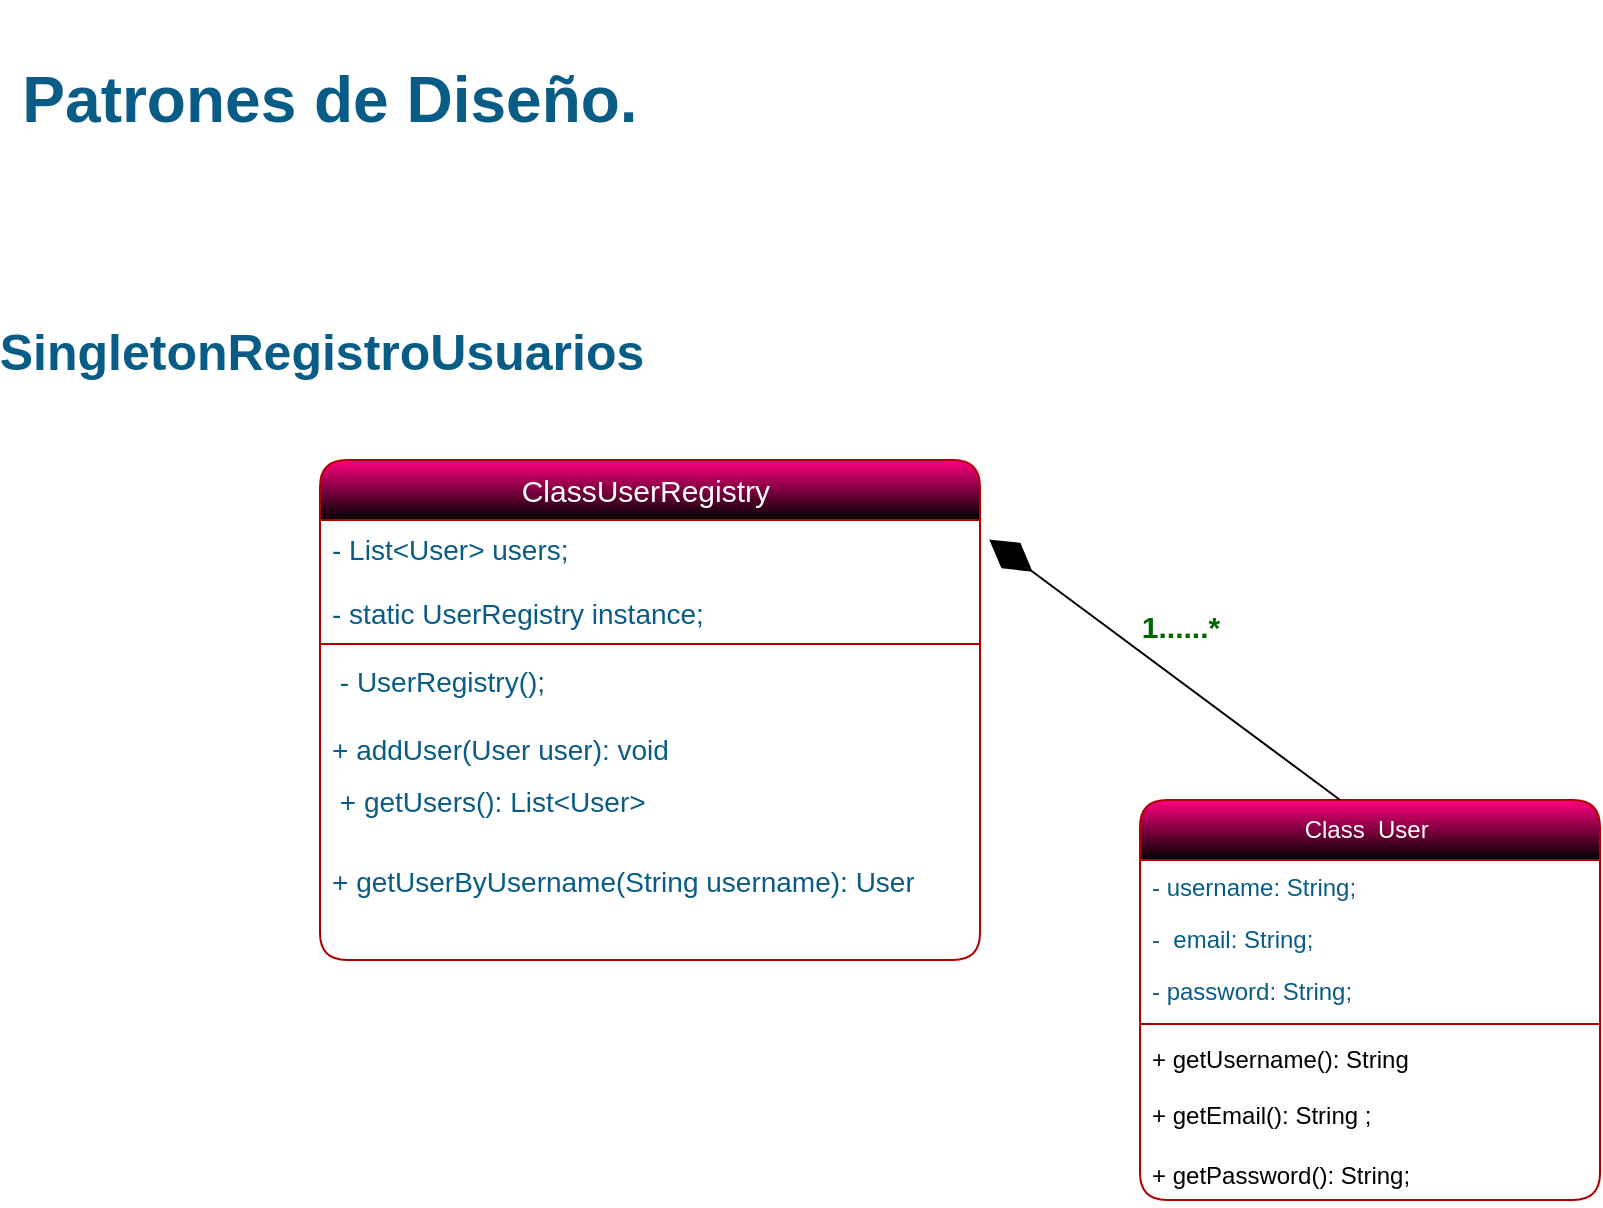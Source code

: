 <mxfile version="21.7.2" type="github">
  <diagram name="Página-1" id="xAp5_nIOidXn7bsCaXmw">
    <mxGraphModel dx="1222" dy="601" grid="1" gridSize="10" guides="1" tooltips="1" connect="1" arrows="1" fold="1" page="1" pageScale="1" pageWidth="980" pageHeight="1390" background="#ffffff" math="0" shadow="0">
      <root>
        <mxCell id="0" />
        <mxCell id="1" parent="0" />
        <mxCell id="Cq4Px8_UaJGYftp4jB81-1" value="&lt;b&gt;&lt;font style=&quot;font-size: 32px;&quot;&gt;Patrones de Diseño.&lt;/font&gt;&lt;/b&gt;" style="text;html=1;strokeColor=none;fillColor=none;align=center;verticalAlign=middle;whiteSpace=wrap;rounded=1;labelBackgroundColor=none;fontColor=#095C86;" parent="1" vertex="1">
          <mxGeometry width="330" height="100" as="geometry" />
        </mxCell>
        <mxCell id="Cq4Px8_UaJGYftp4jB81-2" value="&lt;b&gt;&lt;font style=&quot;font-size: 25px;&quot;&gt;SingletonRegistroUsuarios&lt;/font&gt;&lt;/b&gt;" style="text;html=1;strokeColor=none;fillColor=none;align=center;verticalAlign=middle;whiteSpace=wrap;rounded=1;labelBackgroundColor=none;fontColor=#095C86;" parent="1" vertex="1">
          <mxGeometry x="131" y="160" width="60" height="30" as="geometry" />
        </mxCell>
        <mxCell id="Cq4Px8_UaJGYftp4jB81-3" value="&lt;font style=&quot;font-size: 15px;&quot;&gt;ClassUserRegistry&amp;nbsp;&lt;/font&gt;" style="swimlane;fontStyle=0;childLayout=stackLayout;horizontal=1;startSize=30;fillColor=#FF0080;horizontalStack=0;resizeParent=1;resizeParentMax=0;resizeLast=0;collapsible=1;marginBottom=0;whiteSpace=wrap;html=1;labelBackgroundColor=none;strokeColor=#B20000;rounded=1;labelBorderColor=none;fontColor=#ffffff;gradientColor=default;" parent="1" vertex="1">
          <mxGeometry x="160" y="230" width="330" height="250" as="geometry" />
        </mxCell>
        <mxCell id="Cq4Px8_UaJGYftp4jB81-4" value="&lt;font style=&quot;font-size: 14px;&quot;&gt;- List&amp;lt;User&amp;gt; users;&lt;/font&gt;" style="text;strokeColor=none;fillColor=none;align=left;verticalAlign=top;spacingLeft=4;spacingRight=4;overflow=hidden;rotatable=0;points=[[0,0.5],[1,0.5]];portConstraint=eastwest;whiteSpace=wrap;html=1;labelBackgroundColor=none;fontColor=#095C86;rounded=1;" parent="Cq4Px8_UaJGYftp4jB81-3" vertex="1">
          <mxGeometry y="30" width="330" height="32" as="geometry" />
        </mxCell>
        <mxCell id="Cq4Px8_UaJGYftp4jB81-5" value="&lt;font style=&quot;font-size: 14px;&quot;&gt;- static UserRegistry instance;&lt;/font&gt;" style="text;strokeColor=none;fillColor=none;align=left;verticalAlign=top;spacingLeft=4;spacingRight=4;overflow=hidden;rotatable=0;points=[[0,0.5],[1,0.5]];portConstraint=eastwest;whiteSpace=wrap;html=1;labelBackgroundColor=none;fontColor=#095C86;rounded=1;" parent="Cq4Px8_UaJGYftp4jB81-3" vertex="1">
          <mxGeometry y="62" width="330" height="26" as="geometry" />
        </mxCell>
        <mxCell id="Cq4Px8_UaJGYftp4jB81-18" value="" style="line;strokeWidth=1;fillColor=none;align=left;verticalAlign=middle;spacingTop=-1;spacingLeft=3;spacingRight=3;rotatable=0;labelPosition=right;points=[];portConstraint=eastwest;strokeColor=inherit;fontColor=#095C86;" parent="Cq4Px8_UaJGYftp4jB81-3" vertex="1">
          <mxGeometry y="88" width="330" height="8" as="geometry" />
        </mxCell>
        <mxCell id="Cq4Px8_UaJGYftp4jB81-6" value="&lt;font style=&quot;font-size: 14px;&quot;&gt;&amp;nbsp;- UserRegistry();&amp;nbsp;&lt;/font&gt;" style="text;strokeColor=none;fillColor=none;align=left;verticalAlign=top;spacingLeft=4;spacingRight=4;overflow=hidden;rotatable=0;points=[[0,0.5],[1,0.5]];portConstraint=eastwest;whiteSpace=wrap;html=1;labelBackgroundColor=none;fontColor=#095C86;rounded=1;" parent="Cq4Px8_UaJGYftp4jB81-3" vertex="1">
          <mxGeometry y="96" width="330" height="34" as="geometry" />
        </mxCell>
        <mxCell id="Cq4Px8_UaJGYftp4jB81-17" value="&lt;font style=&quot;font-size: 14px;&quot;&gt;+ addUser(User user): void&amp;nbsp; &amp;nbsp;&lt;/font&gt;" style="text;strokeColor=none;fillColor=none;align=left;verticalAlign=top;spacingLeft=4;spacingRight=4;overflow=hidden;rotatable=0;points=[[0,0.5],[1,0.5]];portConstraint=eastwest;whiteSpace=wrap;html=1;fontColor=#095C86;" parent="Cq4Px8_UaJGYftp4jB81-3" vertex="1">
          <mxGeometry y="130" width="330" height="26" as="geometry" />
        </mxCell>
        <mxCell id="Cq4Px8_UaJGYftp4jB81-13" value="&lt;font style=&quot;font-size: 14px;&quot;&gt;&amp;nbsp;+ getUsers(): List&amp;lt;User&amp;gt;&amp;nbsp;&amp;nbsp;&lt;/font&gt;" style="text;strokeColor=none;fillColor=none;align=left;verticalAlign=top;spacingLeft=4;spacingRight=4;overflow=hidden;rotatable=0;points=[[0,0.5],[1,0.5]];portConstraint=eastwest;whiteSpace=wrap;html=1;fontColor=#095C86;" parent="Cq4Px8_UaJGYftp4jB81-3" vertex="1">
          <mxGeometry y="156" width="330" height="40" as="geometry" />
        </mxCell>
        <mxCell id="5McXpnzCs9Zyg0v3NXpM-1" value="&lt;font color=&quot;#095c86&quot; style=&quot;font-size: 14px;&quot;&gt;+ getUserByUsername(String username): User&lt;/font&gt;" style="text;strokeColor=none;fillColor=none;align=left;verticalAlign=top;spacingLeft=4;spacingRight=4;overflow=hidden;rotatable=0;points=[[0,0.5],[1,0.5]];portConstraint=eastwest;whiteSpace=wrap;html=1;" vertex="1" parent="Cq4Px8_UaJGYftp4jB81-3">
          <mxGeometry y="196" width="330" height="54" as="geometry" />
        </mxCell>
        <mxCell id="Cq4Px8_UaJGYftp4jB81-8" value="Class&amp;nbsp;&amp;nbsp;User&amp;nbsp;" style="swimlane;fontStyle=0;childLayout=stackLayout;horizontal=1;startSize=30;fillColor=#FF0080;horizontalStack=0;resizeParent=1;resizeParentMax=0;resizeLast=0;collapsible=1;marginBottom=0;whiteSpace=wrap;html=1;labelBackgroundColor=none;strokeColor=#B20000;fontColor=#ffffff;rounded=1;gradientColor=default;" parent="1" vertex="1">
          <mxGeometry x="570" y="400" width="230" height="200" as="geometry" />
        </mxCell>
        <mxCell id="Cq4Px8_UaJGYftp4jB81-9" value="- username: String;" style="text;strokeColor=none;fillColor=none;align=left;verticalAlign=top;spacingLeft=4;spacingRight=4;overflow=hidden;rotatable=0;points=[[0,0.5],[1,0.5]];portConstraint=eastwest;whiteSpace=wrap;html=1;labelBackgroundColor=none;fontColor=#095C86;rounded=1;" parent="Cq4Px8_UaJGYftp4jB81-8" vertex="1">
          <mxGeometry y="30" width="230" height="26" as="geometry" />
        </mxCell>
        <mxCell id="Cq4Px8_UaJGYftp4jB81-10" value="-&amp;nbsp; email: String;" style="text;strokeColor=none;fillColor=none;align=left;verticalAlign=top;spacingLeft=4;spacingRight=4;overflow=hidden;rotatable=0;points=[[0,0.5],[1,0.5]];portConstraint=eastwest;whiteSpace=wrap;html=1;labelBackgroundColor=none;fontColor=#095C86;rounded=1;" parent="Cq4Px8_UaJGYftp4jB81-8" vertex="1">
          <mxGeometry y="56" width="230" height="26" as="geometry" />
        </mxCell>
        <mxCell id="Cq4Px8_UaJGYftp4jB81-11" value="- password: String;" style="text;strokeColor=none;fillColor=none;align=left;verticalAlign=top;spacingLeft=4;spacingRight=4;overflow=hidden;rotatable=0;points=[[0,0.5],[1,0.5]];portConstraint=eastwest;whiteSpace=wrap;html=1;labelBackgroundColor=none;fontColor=#095C86;rounded=1;" parent="Cq4Px8_UaJGYftp4jB81-8" vertex="1">
          <mxGeometry y="82" width="230" height="26" as="geometry" />
        </mxCell>
        <mxCell id="5McXpnzCs9Zyg0v3NXpM-3" value="" style="line;strokeWidth=1;fillColor=none;align=left;verticalAlign=middle;spacingTop=-1;spacingLeft=3;spacingRight=3;rotatable=0;labelPosition=right;points=[];portConstraint=eastwest;strokeColor=inherit;" vertex="1" parent="Cq4Px8_UaJGYftp4jB81-8">
          <mxGeometry y="108" width="230" height="8" as="geometry" />
        </mxCell>
        <mxCell id="5McXpnzCs9Zyg0v3NXpM-2" value="+ getUsername(): String" style="text;strokeColor=none;fillColor=none;align=left;verticalAlign=top;spacingLeft=4;spacingRight=4;overflow=hidden;rotatable=0;points=[[0,0.5],[1,0.5]];portConstraint=eastwest;whiteSpace=wrap;html=1;" vertex="1" parent="Cq4Px8_UaJGYftp4jB81-8">
          <mxGeometry y="116" width="230" height="28" as="geometry" />
        </mxCell>
        <mxCell id="5McXpnzCs9Zyg0v3NXpM-4" value="+ getEmail(): String ;" style="text;strokeColor=none;fillColor=none;align=left;verticalAlign=top;spacingLeft=4;spacingRight=4;overflow=hidden;rotatable=0;points=[[0,0.5],[1,0.5]];portConstraint=eastwest;whiteSpace=wrap;html=1;" vertex="1" parent="Cq4Px8_UaJGYftp4jB81-8">
          <mxGeometry y="144" width="230" height="30" as="geometry" />
        </mxCell>
        <mxCell id="5McXpnzCs9Zyg0v3NXpM-5" value="+ getPassword(): String;" style="text;strokeColor=none;fillColor=none;align=left;verticalAlign=top;spacingLeft=4;spacingRight=4;overflow=hidden;rotatable=0;points=[[0,0.5],[1,0.5]];portConstraint=eastwest;whiteSpace=wrap;html=1;" vertex="1" parent="Cq4Px8_UaJGYftp4jB81-8">
          <mxGeometry y="174" width="230" height="26" as="geometry" />
        </mxCell>
        <mxCell id="5McXpnzCs9Zyg0v3NXpM-7" value="" style="endArrow=diamondThin;endFill=1;endSize=24;html=1;rounded=0;exitX=0.435;exitY=0;exitDx=0;exitDy=0;exitPerimeter=0;entryX=1.014;entryY=0.305;entryDx=0;entryDy=0;entryPerimeter=0;" edge="1" parent="1" source="Cq4Px8_UaJGYftp4jB81-8" target="Cq4Px8_UaJGYftp4jB81-4">
          <mxGeometry width="160" relative="1" as="geometry">
            <mxPoint x="560" y="210" as="sourcePoint" />
            <mxPoint x="720" y="210" as="targetPoint" />
          </mxGeometry>
        </mxCell>
        <mxCell id="5McXpnzCs9Zyg0v3NXpM-8" value="1......*" style="text;align=center;fontStyle=1;verticalAlign=middle;spacingLeft=3;spacingRight=3;strokeColor=none;rotatable=0;points=[[0,0.5],[1,0.5]];portConstraint=eastwest;html=1;fontSize=15;fontColor=#006600;" vertex="1" parent="1">
          <mxGeometry x="550" y="300" width="80" height="26" as="geometry" />
        </mxCell>
      </root>
    </mxGraphModel>
  </diagram>
</mxfile>
